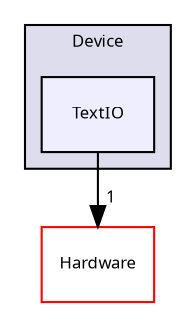 digraph "Src/Com/Device/TextIO" {
  compound=true
  node [ fontsize="8", fontname="Sans"];
  edge [ labelfontsize="8", labelfontname="Sans"];
  subgraph clusterdir_2a558d16df89988b4c6c11cfefbb84e6 {
    graph [ bgcolor="#ddddee", pencolor="black", label="Device" fontname="Sans", fontsize="8", URL="dir_2a558d16df89988b4c6c11cfefbb84e6.html"]
  dir_b269657f5f50c6d75919330180044bfa [shape=box, label="TextIO", style="filled", fillcolor="#eeeeff", pencolor="black", URL="dir_b269657f5f50c6d75919330180044bfa.html"];
  }
  dir_29f4e3bfd8240ce7bca12dff6b06edb8 [shape=box label="Hardware" fillcolor="white" style="filled" color="red" URL="dir_29f4e3bfd8240ce7bca12dff6b06edb8.html"];
  dir_b269657f5f50c6d75919330180044bfa->dir_29f4e3bfd8240ce7bca12dff6b06edb8 [headlabel="1", labeldistance=1.5 headhref="dir_000008_000009.html"];
}

